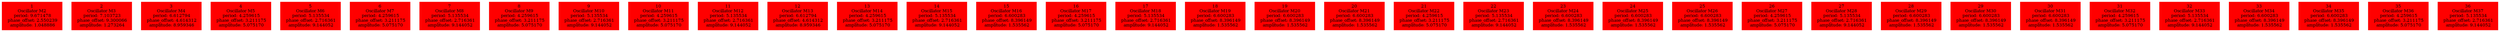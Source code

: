  digraph g{ forcelabels=true;
1 [label=<1<BR />Oscillator M2<BR /> period: 9.671478<BR /> phase_offset: 2.550239<BR /> amplitude: 1.048886>, shape=box,color=red,style=filled,fontsize=8];2 [label=<2<BR />Oscillator M3<BR /> period: 7.103723<BR /> phase_offset: 9.300066<BR /> amplitude: 1.273264>, shape=box,color=red,style=filled,fontsize=8];3 [label=<3<BR />Oscillator M4<BR /> period: 6.612794<BR /> phase_offset: 4.614312<BR /> amplitude: 8.959346>, shape=box,color=red,style=filled,fontsize=8];4 [label=<4<BR />Oscillator M5<BR /> period: 4.259615<BR /> phase_offset: 3.211175<BR /> amplitude: 5.075170>, shape=box,color=red,style=filled,fontsize=8];5 [label=<5<BR />Oscillator M6<BR /> period: 5.135534<BR /> phase_offset: 2.716361<BR /> amplitude: 9.144052>, shape=box,color=red,style=filled,fontsize=8];6 [label=<6<BR />Oscillator M7<BR /> period: 4.259615<BR /> phase_offset: 3.211175<BR /> amplitude: 5.075170>, shape=box,color=red,style=filled,fontsize=8];7 [label=<7<BR />Oscillator M8<BR /> period: 5.135534<BR /> phase_offset: 2.716361<BR /> amplitude: 9.144052>, shape=box,color=red,style=filled,fontsize=8];8 [label=<8<BR />Oscillator M9<BR /> period: 4.259615<BR /> phase_offset: 3.211175<BR /> amplitude: 5.075170>, shape=box,color=red,style=filled,fontsize=8];9 [label=<9<BR />Oscillator M10<BR /> period: 5.135534<BR /> phase_offset: 2.716361<BR /> amplitude: 9.144052>, shape=box,color=red,style=filled,fontsize=8];10 [label=<10<BR />Oscillator M11<BR /> period: 4.259615<BR /> phase_offset: 3.211175<BR /> amplitude: 5.075170>, shape=box,color=red,style=filled,fontsize=8];11 [label=<11<BR />Oscillator M12<BR /> period: 5.135534<BR /> phase_offset: 2.716361<BR /> amplitude: 9.144052>, shape=box,color=red,style=filled,fontsize=8];12 [label=<12<BR />Oscillator M13<BR /> period: 6.612794<BR /> phase_offset: 4.614312<BR /> amplitude: 8.959346>, shape=box,color=red,style=filled,fontsize=8];13 [label=<13<BR />Oscillator M14<BR /> period: 4.259615<BR /> phase_offset: 3.211175<BR /> amplitude: 5.075170>, shape=box,color=red,style=filled,fontsize=8];14 [label=<14<BR />Oscillator M15<BR /> period: 5.135534<BR /> phase_offset: 2.716361<BR /> amplitude: 9.144052>, shape=box,color=red,style=filled,fontsize=8];15 [label=<15<BR />Oscillator M16<BR /> period: 6.600283<BR /> phase_offset: 8.396149<BR /> amplitude: 1.535562>, shape=box,color=red,style=filled,fontsize=8];16 [label=<16<BR />Oscillator M17<BR /> period: 4.259615<BR /> phase_offset: 3.211175<BR /> amplitude: 5.075170>, shape=box,color=red,style=filled,fontsize=8];17 [label=<17<BR />Oscillator M18<BR /> period: 5.135534<BR /> phase_offset: 2.716361<BR /> amplitude: 9.144052>, shape=box,color=red,style=filled,fontsize=8];18 [label=<18<BR />Oscillator M19<BR /> period: 6.600283<BR /> phase_offset: 8.396149<BR /> amplitude: 1.535562>, shape=box,color=red,style=filled,fontsize=8];19 [label=<19<BR />Oscillator M20<BR /> period: 6.600283<BR /> phase_offset: 8.396149<BR /> amplitude: 1.535562>, shape=box,color=red,style=filled,fontsize=8];20 [label=<20<BR />Oscillator M21<BR /> period: 6.600283<BR /> phase_offset: 8.396149<BR /> amplitude: 1.535562>, shape=box,color=red,style=filled,fontsize=8];21 [label=<21<BR />Oscillator M22<BR /> period: 4.259615<BR /> phase_offset: 3.211175<BR /> amplitude: 5.075170>, shape=box,color=red,style=filled,fontsize=8];22 [label=<22<BR />Oscillator M23<BR /> period: 5.135534<BR /> phase_offset: 2.716361<BR /> amplitude: 9.144052>, shape=box,color=red,style=filled,fontsize=8];23 [label=<23<BR />Oscillator M24<BR /> period: 6.600283<BR /> phase_offset: 8.396149<BR /> amplitude: 1.535562>, shape=box,color=red,style=filled,fontsize=8];24 [label=<24<BR />Oscillator M25<BR /> period: 6.600283<BR /> phase_offset: 8.396149<BR /> amplitude: 1.535562>, shape=box,color=red,style=filled,fontsize=8];25 [label=<25<BR />Oscillator M26<BR /> period: 6.600283<BR /> phase_offset: 8.396149<BR /> amplitude: 1.535562>, shape=box,color=red,style=filled,fontsize=8];26 [label=<26<BR />Oscillator M27<BR /> period: 4.259615<BR /> phase_offset: 3.211175<BR /> amplitude: 5.075170>, shape=box,color=red,style=filled,fontsize=8];27 [label=<27<BR />Oscillator M28<BR /> period: 5.135534<BR /> phase_offset: 2.716361<BR /> amplitude: 9.144052>, shape=box,color=red,style=filled,fontsize=8];28 [label=<28<BR />Oscillator M29<BR /> period: 6.600283<BR /> phase_offset: 8.396149<BR /> amplitude: 1.535562>, shape=box,color=red,style=filled,fontsize=8];29 [label=<29<BR />Oscillator M30<BR /> period: 6.600283<BR /> phase_offset: 8.396149<BR /> amplitude: 1.535562>, shape=box,color=red,style=filled,fontsize=8];30 [label=<30<BR />Oscillator M31<BR /> period: 6.600283<BR /> phase_offset: 8.396149<BR /> amplitude: 1.535562>, shape=box,color=red,style=filled,fontsize=8];31 [label=<31<BR />Oscillator M32<BR /> period: 4.259615<BR /> phase_offset: 3.211175<BR /> amplitude: 5.075170>, shape=box,color=red,style=filled,fontsize=8];32 [label=<32<BR />Oscillator M33<BR /> period: 5.135534<BR /> phase_offset: 2.716361<BR /> amplitude: 9.144052>, shape=box,color=red,style=filled,fontsize=8];33 [label=<33<BR />Oscillator M34<BR /> period: 6.600283<BR /> phase_offset: 8.396149<BR /> amplitude: 1.535562>, shape=box,color=red,style=filled,fontsize=8];34 [label=<34<BR />Oscillator M35<BR /> period: 6.600283<BR /> phase_offset: 8.396149<BR /> amplitude: 1.535562>, shape=box,color=red,style=filled,fontsize=8];35 [label=<35<BR />Oscillator M36<BR /> period: 4.259615<BR /> phase_offset: 3.211175<BR /> amplitude: 5.075170>, shape=box,color=red,style=filled,fontsize=8];36 [label=<36<BR />Oscillator M37<BR /> period: 5.135534<BR /> phase_offset: 2.716361<BR /> amplitude: 9.144052>, shape=box,color=red,style=filled,fontsize=8]; }
